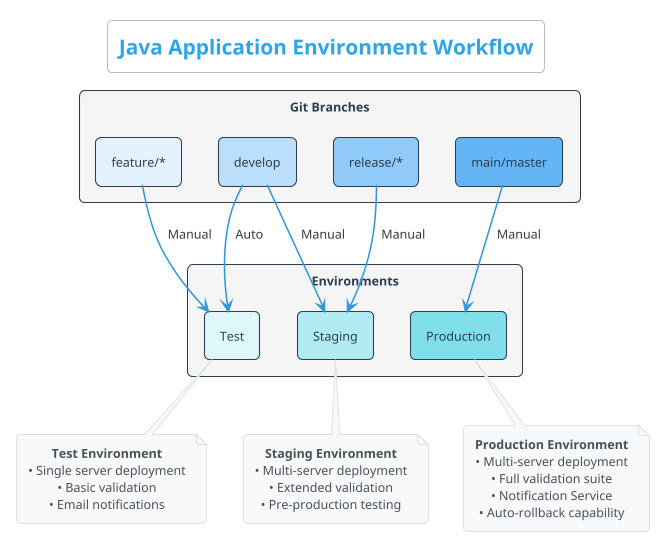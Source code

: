 @startuml Environment Workflow
!theme cerulean
skinparam backgroundColor white
skinparam defaultTextAlignment center

<style>
rectangleContainer {
  FontColor #2c3e50
  FontSize 14
  FontStyle bold
}
</style>

title Java Application Environment Workflow

skinparam rectangle {
  BackgroundColor #f5f5f5
  BorderColor #2c3e50
  FontColor #2c3e50
  BorderThickness 1
  Shadowing false
  RoundCorner 10
}

skinparam arrow {
  Color #3498db
  Thickness 1.5
}

skinparam note {
  BackgroundColor #f8f9fa
  BorderColor #dee2e6
  FontColor #495057
  BorderThickness 1
}

' Simplified layout for narrower wiki page
rectangle "Git Branches" as branches {
  rectangle "feature/*" as feature #e3f2fd
  rectangle "develop" as develop #bbdefb
  rectangle "release/*" as release #90caf9
  rectangle "main/master" as main #64b5f6
}

rectangle "Environments" as envs {
  rectangle "Test" as test #e0f7fa
  rectangle "Staging" as staging #b2ebf2
  rectangle "Production" as prod #80deea
}

' Cleaner arrow layout
feature -[#3498db]-> test : Manual
develop -[#3498db]-> test : Auto
develop -[#3498db]-> staging : Manual
release -[#3498db]-> staging : Manual
main -[#3498db]-> prod : Manual

note bottom of test
  <b>Test Environment</b>
  • Single server deployment
  • Basic validation
  • Email notifications
end note

note bottom of staging
  <b>Staging Environment</b>
  • Multi-server deployment
  • Extended validation
  • Pre-production testing
end note

note bottom of prod
  <b>Production Environment</b>
  • Multi-server deployment
  • Full validation suite
  • Notification Service
  • Auto-rollback capability
end note

@enduml
